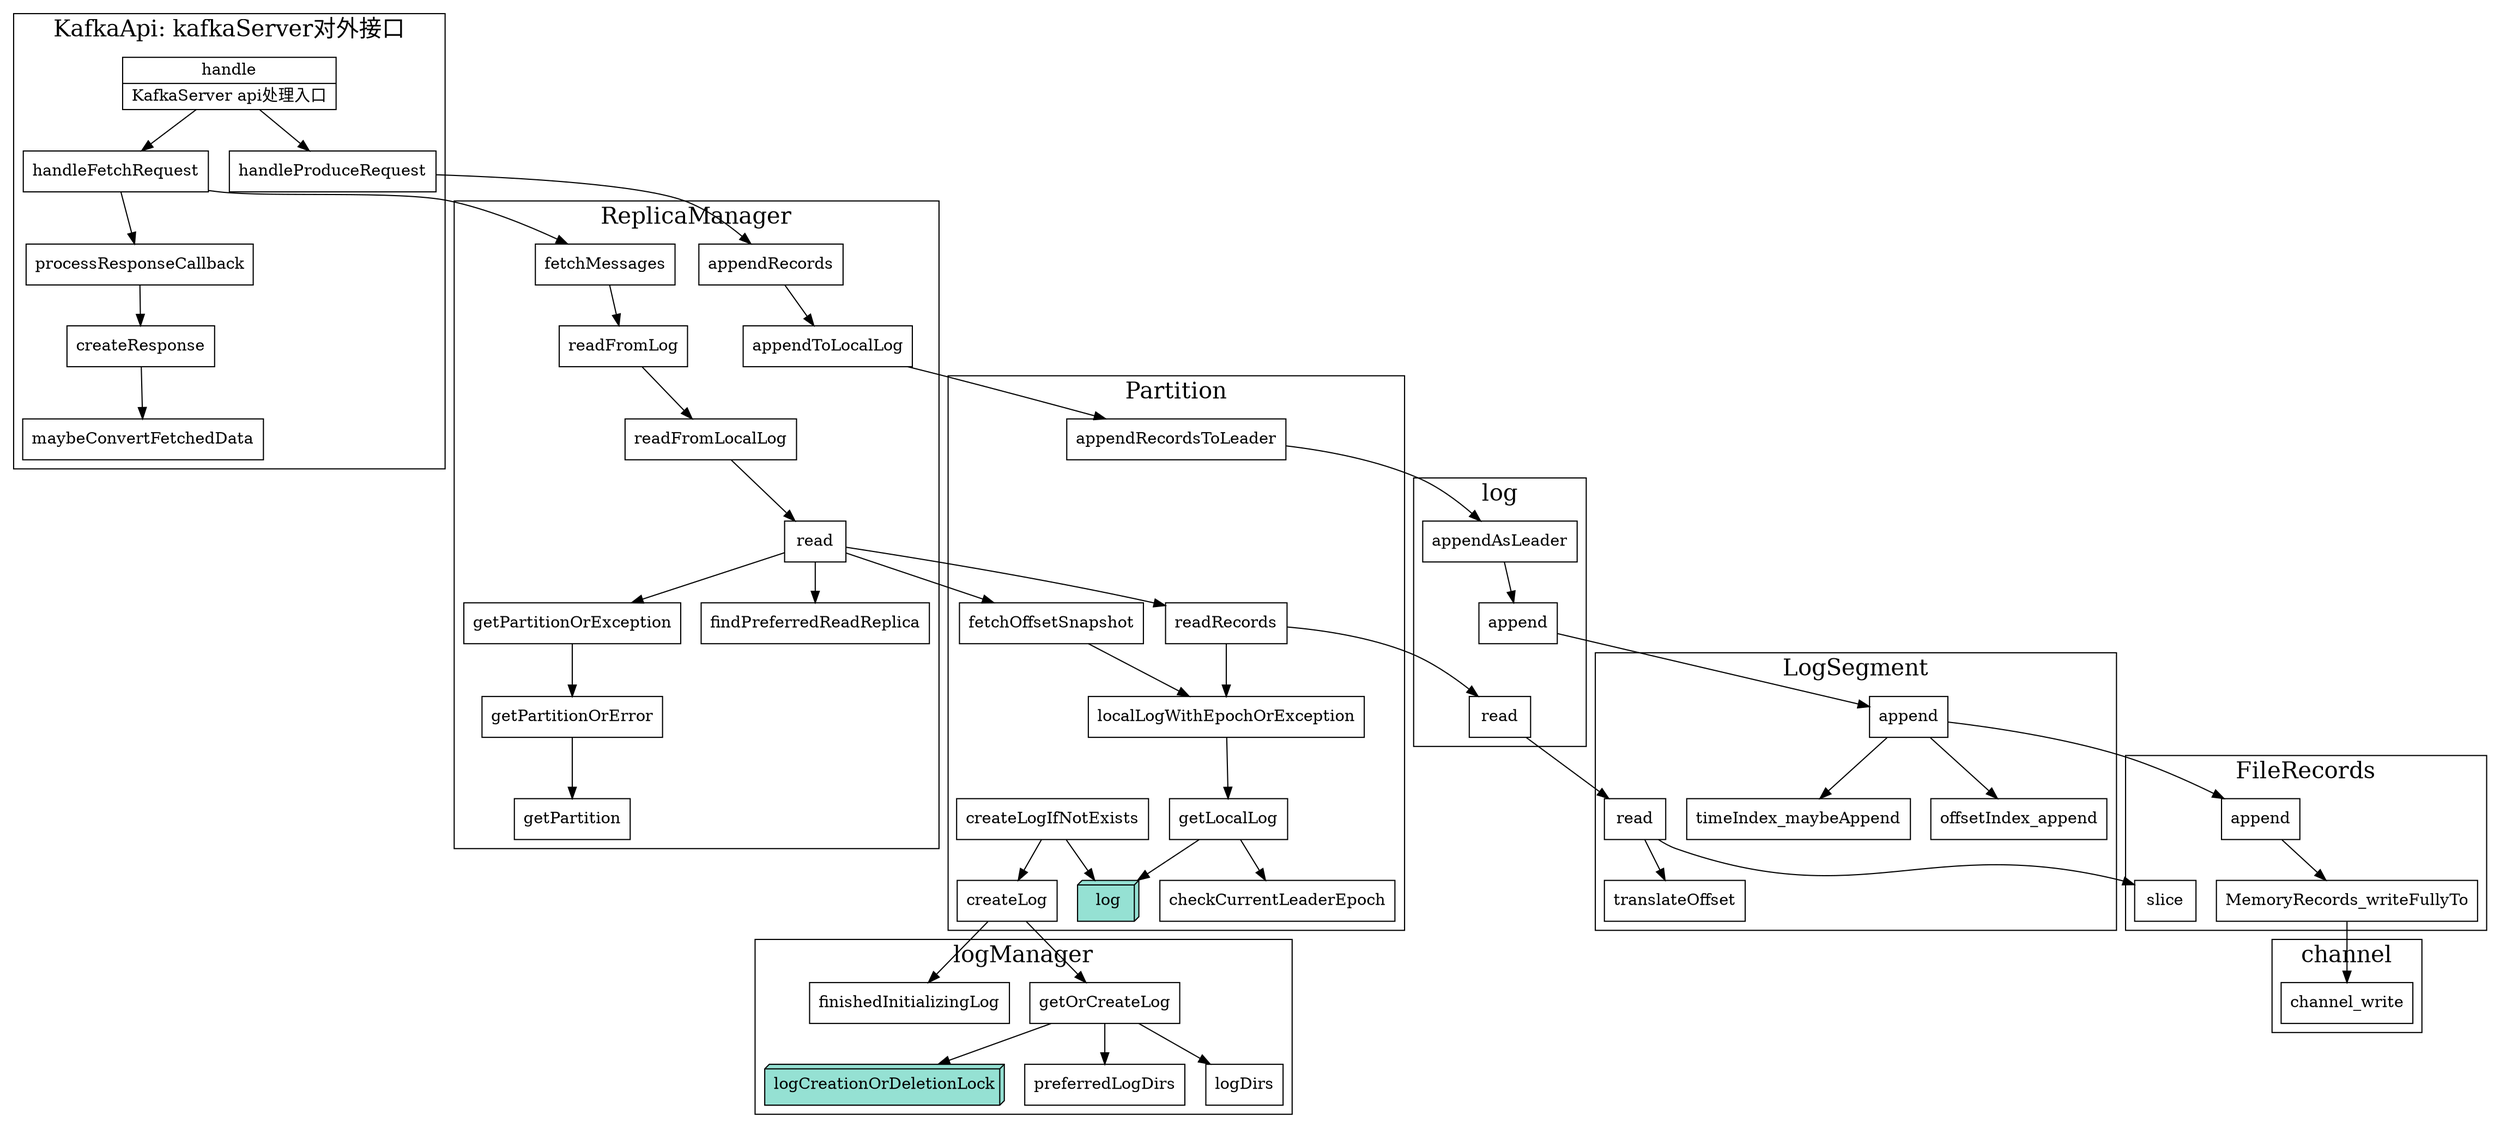 digraph kafkaServer {
  node[shape=box];
  newrank=true;
  rankdir=TD;
  subgraph cluster_channel {
    graph[label="channel";fontsize=20;];
    channel_write;
  }

  subgraph cluster_FileRecords {
    graph[label="FileRecords";fontsize=20;];
    FileRecords_append[label="append"];
    FileRecords_slice[label="slice"];
    FileRecords_append -> MemoryRecords_writeFullyTo -> channel_write;
  }
  subgraph cluster_Segment {
    graph[label="LogSegment";fontsize=20;];
    segment_append[shape="record";
      label="{{
        append
      }}";
    ];
    segment_append -> {
      FileRecords_append;
      timeIndex_maybeAppend;
      offsetIndex_append;
    }
    segment_read[label="read"];
    segment_read -> {
      FileRecords_slice;
      translateOffset;
    }
  }

  subgraph cluster_log {
    graph[label="log";fontsize=20;];
    appendAsLeader -> append -> segment_append; 
    localLog_read[label="read"];
    localLog_read -> segment_read;
  }

  subgraph cluster_logManager {
    graph[label="logManager";fontsize=20;];
    logCreationOrDeletionLock[
      fillcolor="#95e1d3"
      style=filled;
      shape=box3d;
      label="logCreationOrDeletionLock"
    ];

    getOrCreateLog -> {
      logCreationOrDeletionLock;
      preferredLogDirs;
      logDirs;
    };
    finishedInitializingLog;
  }

  subgraph cluster_Partition {
    graph[label="Partition";fontsize=20;];
    appendRecordsToLeader -> appendAsLeader;
    partition_readRecords[label="readRecords"];
    partition_readRecords -> {
      localLog_read;
      localLogWithEpochOrException;
    }
    fetchOffsetSnapshot -> localLogWithEpochOrException -> getLocalLog -> checkCurrentLeaderEpoch;
    getLocalLog -> log;
    log[
      fillcolor="#95e1d3"
      style=filled;
      shape=box3d;
      label="log"
    ];
    //创建日志
    createLogIfNotExists -> {
      createLog;
      log;
    };
    createLog -> {
      getOrCreateLog;
      finishedInitializingLog;
    }
  }

  subgraph cluster_ReplicaManager {
    graph[label="ReplicaManager";fontsize=20;];
    fetchMessages -> readFromLog -> readFromLocalLog -> read -> partition_readRecords;
    appendRecords -> appendToLocalLog -> appendRecordsToLeader;
    read -> {
      getPartitionOrException;
      findPreferredReadReplica;
      fetchOffsetSnapshot;
    }
    getPartitionOrException -> getPartitionOrError -> getPartition;

  }

  subgraph cluster_KafkaApi {
    graph[label="KafkaApi: kafkaServer对外接口";fontsize=20;];
    handle[shape="record";
      label="{
        handle|
          KafkaServer api处理入口\l
      }";
    ];
    handle -> {
      handleProduceRequest;
      handleFetchRequest;
    }

    handleFetchRequest -> {
      fetchMessages;
      processResponseCallback;
    }
    processResponseCallback -> createResponse -> maybeConvertFetchedData;
    handleProduceRequest -> {
      appendRecords;
    }
  }

}
